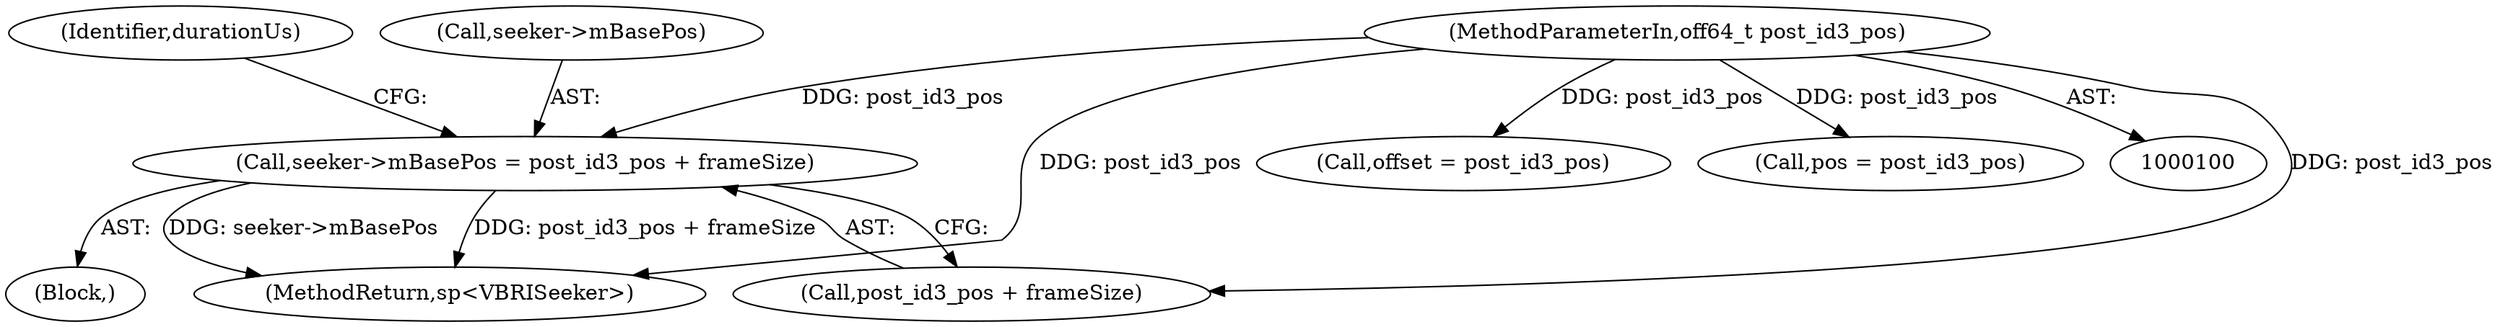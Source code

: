 digraph "0_Android_453b351ac5bd2b6619925dc966da60adf6b3126c@integer" {
"1000297" [label="(Call,seeker->mBasePos = post_id3_pos + frameSize)"];
"1000102" [label="(MethodParameterIn,off64_t post_id3_pos)"];
"1000313" [label="(Call,offset = post_id3_pos)"];
"1000105" [label="(Call,pos = post_id3_pos)"];
"1000301" [label="(Call,post_id3_pos + frameSize)"];
"1000298" [label="(Call,seeker->mBasePos)"];
"1000102" [label="(MethodParameterIn,off64_t post_id3_pos)"];
"1000305" [label="(Identifier,durationUs)"];
"1000103" [label="(Block,)"];
"1000297" [label="(Call,seeker->mBasePos = post_id3_pos + frameSize)"];
"1000396" [label="(MethodReturn,sp<VBRISeeker>)"];
"1000297" -> "1000103"  [label="AST: "];
"1000297" -> "1000301"  [label="CFG: "];
"1000298" -> "1000297"  [label="AST: "];
"1000301" -> "1000297"  [label="AST: "];
"1000305" -> "1000297"  [label="CFG: "];
"1000297" -> "1000396"  [label="DDG: seeker->mBasePos"];
"1000297" -> "1000396"  [label="DDG: post_id3_pos + frameSize"];
"1000102" -> "1000297"  [label="DDG: post_id3_pos"];
"1000102" -> "1000100"  [label="AST: "];
"1000102" -> "1000396"  [label="DDG: post_id3_pos"];
"1000102" -> "1000105"  [label="DDG: post_id3_pos"];
"1000102" -> "1000301"  [label="DDG: post_id3_pos"];
"1000102" -> "1000313"  [label="DDG: post_id3_pos"];
}
